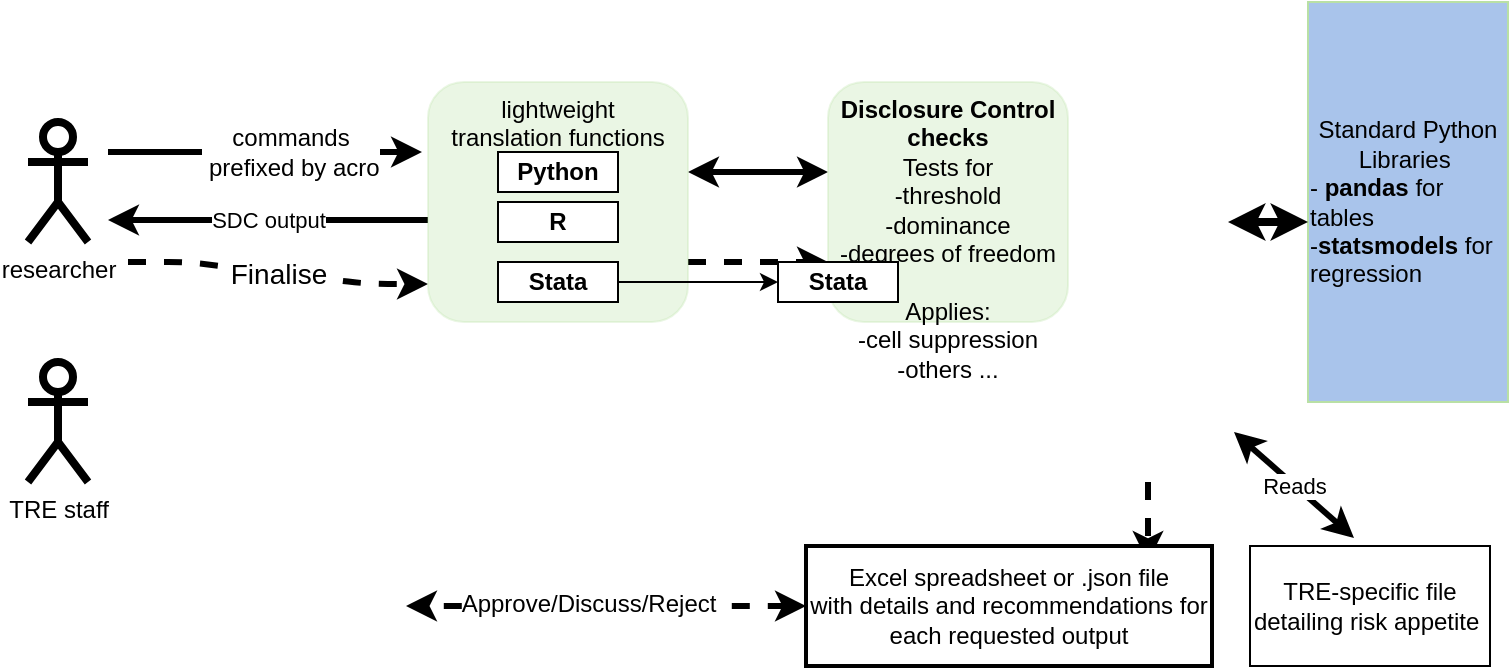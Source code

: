 <mxGraphModel dx="1753" dy="606" grid="1" gridSize="10" guides="1" tooltips="1" connect="1" arrows="1" fold="1" page="1" pageScale="1" pageWidth="827" pageHeight="1169" background="#ffffff"><root><mxCell id="0"/><mxCell id="1" parent="0"/><mxCell id="21" style="rounded=0;html=1;jettySize=auto;orthogonalLoop=1;strokeWidth=3;elbow=vertical;entryX=-0.026;entryY=0.538;entryPerimeter=0;" parent="1" edge="1"><mxGeometry relative="1" as="geometry"><mxPoint x="-720" y="195" as="sourcePoint"/><mxPoint x="-563" y="195" as="targetPoint"/></mxGeometry></mxCell><mxCell id="32" value="&lt;span style=&quot;letter-spacing: 0px&quot;&gt;commands&lt;/span&gt;&lt;br&gt;&lt;div&gt;&lt;div&gt;&lt;span&gt;&amp;nbsp;prefixed by acro&lt;/span&gt;&lt;br&gt;&lt;/div&gt;&lt;/div&gt;" style="text;html=1;resizable=0;points=[];align=center;verticalAlign=middle;labelBackgroundColor=#ffffff;" parent="21" vertex="1" connectable="0"><mxGeometry x="0.156" relative="1" as="geometry"><mxPoint as="offset"/></mxGeometry></mxCell><mxCell id="2" value="researcher" style="shape=umlActor;verticalLabelPosition=bottom;labelBackgroundColor=#ffffff;verticalAlign=top;html=1;strokeWidth=4;" parent="1" vertex="1"><mxGeometry x="-760" y="180" width="30" height="60" as="geometry"/></mxCell><mxCell id="26" style="edgeStyle=entityRelationEdgeStyle;rounded=0;html=1;jettySize=auto;orthogonalLoop=1;strokeWidth=3;startArrow=classic;startFill=1;" parent="1" edge="1"><mxGeometry relative="1" as="geometry"><mxPoint x="-430" y="205" as="sourcePoint"/><mxPoint x="-360" y="205" as="targetPoint"/></mxGeometry></mxCell><mxCell id="12" value="&lt;div style=&quot;text-align: center&quot;&gt;&lt;b&gt;Disclosure Control&lt;/b&gt;&lt;/div&gt;&lt;div style=&quot;text-align: center&quot;&gt;&lt;b&gt;checks&lt;/b&gt;&lt;/div&gt;&lt;div&gt;&lt;span style=&quot;letter-spacing: 0px ; text-align: left&quot;&gt;Tests for&lt;/span&gt;&lt;/div&gt;&lt;div&gt;&lt;span style=&quot;letter-spacing: 0px ; text-align: left&quot;&gt;-threshold&lt;/span&gt;&lt;/div&gt;&lt;div&gt;&lt;div style=&quot;text-align: center&quot;&gt;&lt;span style=&quot;letter-spacing: 0px ; text-align: left&quot;&gt;-dominance&lt;/span&gt;&lt;/div&gt;&lt;div style=&quot;text-align: center&quot;&gt;&lt;span style=&quot;letter-spacing: 0px ; text-align: left&quot;&gt;-degrees of freedom&lt;/span&gt;&lt;/div&gt;&lt;/div&gt;&lt;div style=&quot;text-align: center&quot;&gt;&lt;span style=&quot;letter-spacing: 0px ; text-align: left&quot;&gt;&lt;br&gt;&lt;/span&gt;&lt;/div&gt;&lt;div style=&quot;text-align: center&quot;&gt;&lt;span style=&quot;letter-spacing: 0px ; text-align: left&quot;&gt;Applies:&lt;/span&gt;&lt;/div&gt;&lt;div style=&quot;text-align: center&quot;&gt;&lt;span style=&quot;letter-spacing: 0px ; text-align: left&quot;&gt;-cell suppression&lt;/span&gt;&lt;/div&gt;&lt;div style=&quot;text-align: center&quot;&gt;&lt;span style=&quot;letter-spacing: 0px ; text-align: left&quot;&gt;-others ...&lt;/span&gt;&lt;/div&gt;" style="rounded=1;whiteSpace=wrap;html=1;strokeColor=#B9E0A5;verticalAlign=top;opacity=30;fillColor=#B9E0A5;" parent="1" vertex="1"><mxGeometry x="-360" y="160" width="120" height="120" as="geometry"/></mxCell><mxCell id="15" value="Standard Python Libraries&amp;nbsp;&lt;div style=&quot;text-align: left&quot;&gt;- &lt;b&gt;pandas&lt;/b&gt; for tables&lt;/div&gt;&lt;div style=&quot;text-align: left&quot;&gt;-&lt;b&gt;statsmodels&lt;/b&gt;&amp;nbsp;for regression&lt;/div&gt;" style="rounded=0;whiteSpace=wrap;html=1;strokeColor=#B9E0A5;fillColor=#A9C4EB;" parent="1" vertex="1"><mxGeometry x="-120" y="120" width="100" height="200" as="geometry"/></mxCell><mxCell id="27" style="edgeStyle=entityRelationEdgeStyle;rounded=0;html=1;jettySize=auto;orthogonalLoop=1;strokeWidth=4;startArrow=classic;startFill=1;" parent="1" edge="1"><mxGeometry relative="1" as="geometry"><mxPoint x="-160" y="230" as="sourcePoint"/><mxPoint x="-120" y="230" as="targetPoint"/></mxGeometry></mxCell><mxCell id="30" value="SDC&amp;nbsp;&lt;span style=&quot;letter-spacing: 0px&quot;&gt;output&lt;/span&gt;" style="endArrow=classic;html=1;strokeWidth=3;" parent="1" edge="1"><mxGeometry width="50" height="50" relative="1" as="geometry"><mxPoint x="-560" y="229" as="sourcePoint"/><mxPoint x="-720" y="229" as="targetPoint"/></mxGeometry></mxCell><mxCell id="31" value="&lt;font style=&quot;font-size: 14px&quot;&gt;Finalise&lt;/font&gt;" style="endArrow=classic;html=1;strokeWidth=3;dashed=1;edgeStyle=entityRelationEdgeStyle;" parent="1" edge="1"><mxGeometry width="50" height="50" relative="1" as="geometry"><mxPoint x="-710" y="250" as="sourcePoint"/><mxPoint x="-560" y="261" as="targetPoint"/></mxGeometry></mxCell><mxCell id="33" value="" style="endArrow=classic;html=1;dashed=1;strokeWidth=3;entryX=0;entryY=0.75;exitX=1;exitY=0.75;" parent="1" source="8" target="12" edge="1"><mxGeometry width="50" height="50" relative="1" as="geometry"><mxPoint x="-600" y="440" as="sourcePoint"/><mxPoint x="-550" y="390" as="targetPoint"/></mxGeometry></mxCell><mxCell id="34" value="" style="endArrow=classic;html=1;dashed=1;strokeWidth=3;" parent="1" edge="1"><mxGeometry width="50" height="50" relative="1" as="geometry"><mxPoint x="-200" y="360" as="sourcePoint"/><mxPoint x="-200" y="400" as="targetPoint"/><Array as="points"><mxPoint x="-200" y="360"/></Array></mxGeometry></mxCell><mxCell id="35" value="Excel spreadsheet or .json file&lt;div&gt;with details and recommendations for each requested output&lt;/div&gt;" style="rounded=0;whiteSpace=wrap;html=1;strokeColor=#000000;fillColor=#FFFFFF;strokeWidth=2;" parent="1" vertex="1"><mxGeometry x="-371" y="392" width="203" height="60" as="geometry"/></mxCell><mxCell id="36" value="TRE staff" style="shape=umlActor;verticalLabelPosition=bottom;labelBackgroundColor=#ffffff;verticalAlign=top;html=1;rounded=1;strokeColor=#000000;strokeWidth=4;fillColor=#FFFFFF;" parent="1" vertex="1"><mxGeometry x="-760" y="300" width="30" height="60" as="geometry"/></mxCell><mxCell id="37" value="" style="endArrow=classic;html=1;dashed=1;strokeWidth=3;exitX=0;exitY=0.5;startArrow=classic;startFill=1;" parent="1" source="35" edge="1"><mxGeometry width="50" height="50" relative="1" as="geometry"><mxPoint x="-610" y="580" as="sourcePoint"/><mxPoint x="-571" y="422" as="targetPoint"/></mxGeometry></mxCell><mxCell id="39" value="Approve/Discuss/Reject" style="text;html=1;resizable=0;points=[];align=center;verticalAlign=middle;labelBackgroundColor=#ffffff;" parent="37" vertex="1" connectable="0"><mxGeometry x="0.091" y="-1" relative="1" as="geometry"><mxPoint as="offset"/></mxGeometry></mxCell><mxCell id="40" value="TRE-specific file detailing risk appetite&amp;nbsp;" style="rounded=0;whiteSpace=wrap;html=1;" parent="1" vertex="1"><mxGeometry x="-149" y="392" width="120" height="60" as="geometry"/></mxCell><mxCell id="41" value="Reads" style="endArrow=classic;startArrow=classic;html=1;strokeWidth=3;" parent="1" edge="1"><mxGeometry width="50" height="50" relative="1" as="geometry"><mxPoint x="-97" y="388" as="sourcePoint"/><mxPoint x="-157" y="335" as="targetPoint"/><Array as="points"/></mxGeometry></mxCell><mxCell id="43" value="" style="group" vertex="1" connectable="0" parent="1"><mxGeometry x="-560" y="160" width="130" height="120" as="geometry"/></mxCell><mxCell id="8" value="&lt;div&gt;&lt;span style=&quot;letter-spacing: 0px&quot;&gt;lightweight&lt;/span&gt;&lt;br&gt;&lt;/div&gt;&lt;div&gt;translation&lt;span style=&quot;letter-spacing: 0px&quot;&gt;&amp;nbsp;functions&lt;/span&gt;&lt;/div&gt;" style="rounded=1;whiteSpace=wrap;html=1;strokeColor=#B9E0A5;verticalAlign=top;opacity=30;fillColor=#B9E0A5;spacingLeft=5;spacingRight=5;" parent="43" vertex="1"><mxGeometry width="130" height="120" as="geometry"/></mxCell><mxCell id="9" value="&lt;b&gt;R&lt;/b&gt;" style="rounded=0;whiteSpace=wrap;html=1;spacing=1;" parent="43" vertex="1"><mxGeometry x="35" y="60" width="60" height="20" as="geometry"/></mxCell><mxCell id="45" value="" style="edgeStyle=entityRelationEdgeStyle;rounded=0;html=1;jettySize=auto;orthogonalLoop=1;" edge="1" parent="43" source="7" target="44"><mxGeometry relative="1" as="geometry"/></mxCell><mxCell id="7" value="&lt;div&gt;&lt;div&gt;&lt;b&gt;Stata&lt;/b&gt;&lt;/div&gt;&lt;/div&gt;" style="rounded=0;whiteSpace=wrap;html=1;spacing=1;" parent="43" vertex="1"><mxGeometry x="35" y="90" width="60" height="20" as="geometry"/></mxCell><mxCell id="44" value="&lt;div&gt;&lt;div&gt;&lt;b&gt;Stata&lt;/b&gt;&lt;/div&gt;&lt;/div&gt;" style="rounded=0;whiteSpace=wrap;html=1;spacing=1;" vertex="1" parent="43"><mxGeometry x="175" y="90" width="60" height="20" as="geometry"/></mxCell><mxCell id="10" value="&lt;div&gt;&lt;div&gt;&lt;b&gt;Python&lt;/b&gt;&lt;/div&gt;&lt;/div&gt;" style="rounded=0;whiteSpace=wrap;html=1;spacing=1;" parent="43" vertex="1"><mxGeometry x="35" y="35" width="60" height="20" as="geometry"/></mxCell><mxCell id="14" style="edgeStyle=orthogonalEdgeStyle;rounded=0;html=1;exitX=0.5;exitY=1;jettySize=auto;orthogonalLoop=1;" parent="43" source="8" target="8" edge="1"><mxGeometry relative="1" as="geometry"/></mxCell></root></mxGraphModel>